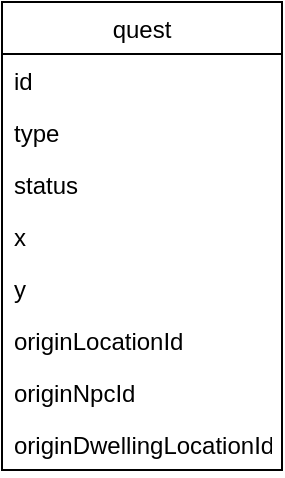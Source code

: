 <mxfile version="19.0.0" type="device"><diagram id="kQ5RsOLDce-o4q8M1Gt0" name="Page-1"><mxGraphModel dx="929" dy="515" grid="1" gridSize="10" guides="1" tooltips="1" connect="1" arrows="1" fold="1" page="1" pageScale="1" pageWidth="827" pageHeight="1169" math="0" shadow="0"><root><mxCell id="0"/><mxCell id="1" parent="0"/><mxCell id="IZ7P7agTaAmlP6qhTU8G-1" value="quest" style="swimlane;fontStyle=0;childLayout=stackLayout;horizontal=1;startSize=26;fillColor=none;horizontalStack=0;resizeParent=1;resizeParentMax=0;resizeLast=0;collapsible=1;marginBottom=0;" vertex="1" parent="1"><mxGeometry x="320" y="110" width="140" height="234" as="geometry"/></mxCell><mxCell id="IZ7P7agTaAmlP6qhTU8G-2" value="id" style="text;strokeColor=none;fillColor=none;align=left;verticalAlign=top;spacingLeft=4;spacingRight=4;overflow=hidden;rotatable=0;points=[[0,0.5],[1,0.5]];portConstraint=eastwest;" vertex="1" parent="IZ7P7agTaAmlP6qhTU8G-1"><mxGeometry y="26" width="140" height="26" as="geometry"/></mxCell><mxCell id="IZ7P7agTaAmlP6qhTU8G-7" value="type" style="text;strokeColor=none;fillColor=none;align=left;verticalAlign=top;spacingLeft=4;spacingRight=4;overflow=hidden;rotatable=0;points=[[0,0.5],[1,0.5]];portConstraint=eastwest;" vertex="1" parent="IZ7P7agTaAmlP6qhTU8G-1"><mxGeometry y="52" width="140" height="26" as="geometry"/></mxCell><mxCell id="IZ7P7agTaAmlP6qhTU8G-3" value="status" style="text;strokeColor=none;fillColor=none;align=left;verticalAlign=top;spacingLeft=4;spacingRight=4;overflow=hidden;rotatable=0;points=[[0,0.5],[1,0.5]];portConstraint=eastwest;" vertex="1" parent="IZ7P7agTaAmlP6qhTU8G-1"><mxGeometry y="78" width="140" height="26" as="geometry"/></mxCell><mxCell id="IZ7P7agTaAmlP6qhTU8G-4" value="x" style="text;strokeColor=none;fillColor=none;align=left;verticalAlign=top;spacingLeft=4;spacingRight=4;overflow=hidden;rotatable=0;points=[[0,0.5],[1,0.5]];portConstraint=eastwest;" vertex="1" parent="IZ7P7agTaAmlP6qhTU8G-1"><mxGeometry y="104" width="140" height="26" as="geometry"/></mxCell><mxCell id="IZ7P7agTaAmlP6qhTU8G-21" value="y" style="text;strokeColor=none;fillColor=none;align=left;verticalAlign=top;spacingLeft=4;spacingRight=4;overflow=hidden;rotatable=0;points=[[0,0.5],[1,0.5]];portConstraint=eastwest;" vertex="1" parent="IZ7P7agTaAmlP6qhTU8G-1"><mxGeometry y="130" width="140" height="26" as="geometry"/></mxCell><mxCell id="IZ7P7agTaAmlP6qhTU8G-5" value="originLocationId" style="text;strokeColor=none;fillColor=none;align=left;verticalAlign=top;spacingLeft=4;spacingRight=4;overflow=hidden;rotatable=0;points=[[0,0.5],[1,0.5]];portConstraint=eastwest;" vertex="1" parent="IZ7P7agTaAmlP6qhTU8G-1"><mxGeometry y="156" width="140" height="26" as="geometry"/></mxCell><mxCell id="IZ7P7agTaAmlP6qhTU8G-6" value="originNpcId" style="text;strokeColor=none;fillColor=none;align=left;verticalAlign=top;spacingLeft=4;spacingRight=4;overflow=hidden;rotatable=0;points=[[0,0.5],[1,0.5]];portConstraint=eastwest;" vertex="1" parent="IZ7P7agTaAmlP6qhTU8G-1"><mxGeometry y="182" width="140" height="26" as="geometry"/></mxCell><mxCell id="IZ7P7agTaAmlP6qhTU8G-8" value="originDwellingLocationId" style="text;strokeColor=none;fillColor=none;align=left;verticalAlign=top;spacingLeft=4;spacingRight=4;overflow=hidden;rotatable=0;points=[[0,0.5],[1,0.5]];portConstraint=eastwest;" vertex="1" parent="IZ7P7agTaAmlP6qhTU8G-1"><mxGeometry y="208" width="140" height="26" as="geometry"/></mxCell></root></mxGraphModel></diagram></mxfile>